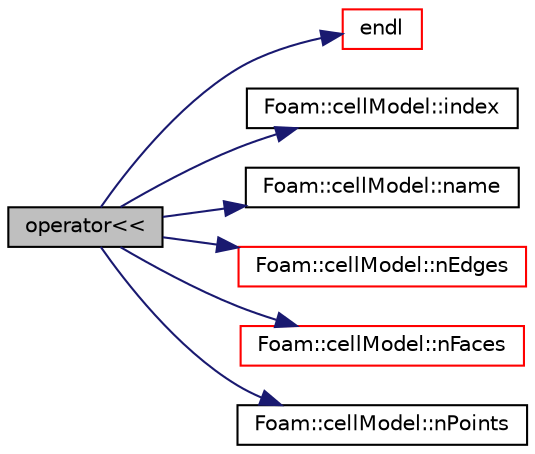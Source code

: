 digraph "operator&lt;&lt;"
{
  bgcolor="transparent";
  edge [fontname="Helvetica",fontsize="10",labelfontname="Helvetica",labelfontsize="10"];
  node [fontname="Helvetica",fontsize="10",shape=record];
  rankdir="LR";
  Node1 [label="operator\<\<",height=0.2,width=0.4,color="black", fillcolor="grey75", style="filled", fontcolor="black"];
  Node1 -> Node2 [color="midnightblue",fontsize="10",style="solid",fontname="Helvetica"];
  Node2 [label="endl",height=0.2,width=0.4,color="red",URL="$a10936.html#a2db8fe02a0d3909e9351bb4275b23ce4",tooltip="Add newline and flush stream. "];
  Node1 -> Node3 [color="midnightblue",fontsize="10",style="solid",fontname="Helvetica"];
  Node3 [label="Foam::cellModel::index",height=0.2,width=0.4,color="black",URL="$a00217.html#a7d1e8acadb27bd2b4e61457d47b71b6f",tooltip="Return index of model in the model list. "];
  Node1 -> Node4 [color="midnightblue",fontsize="10",style="solid",fontname="Helvetica"];
  Node4 [label="Foam::cellModel::name",height=0.2,width=0.4,color="black",URL="$a00217.html#a458824760a535c81f2c31586a907dc7a",tooltip="Return model name. "];
  Node1 -> Node5 [color="midnightblue",fontsize="10",style="solid",fontname="Helvetica"];
  Node5 [label="Foam::cellModel::nEdges",height=0.2,width=0.4,color="red",URL="$a00217.html#a1db9478309c639504a743b7b194226f4",tooltip="Return number of edges. "];
  Node1 -> Node6 [color="midnightblue",fontsize="10",style="solid",fontname="Helvetica"];
  Node6 [label="Foam::cellModel::nFaces",height=0.2,width=0.4,color="red",URL="$a00217.html#a9be088de373a98524a153de7da0e92e8",tooltip="Return number of faces. "];
  Node1 -> Node7 [color="midnightblue",fontsize="10",style="solid",fontname="Helvetica"];
  Node7 [label="Foam::cellModel::nPoints",height=0.2,width=0.4,color="black",URL="$a00217.html#a9927abeba2c8506177084d644b6e573a",tooltip="Return number of points. "];
}
